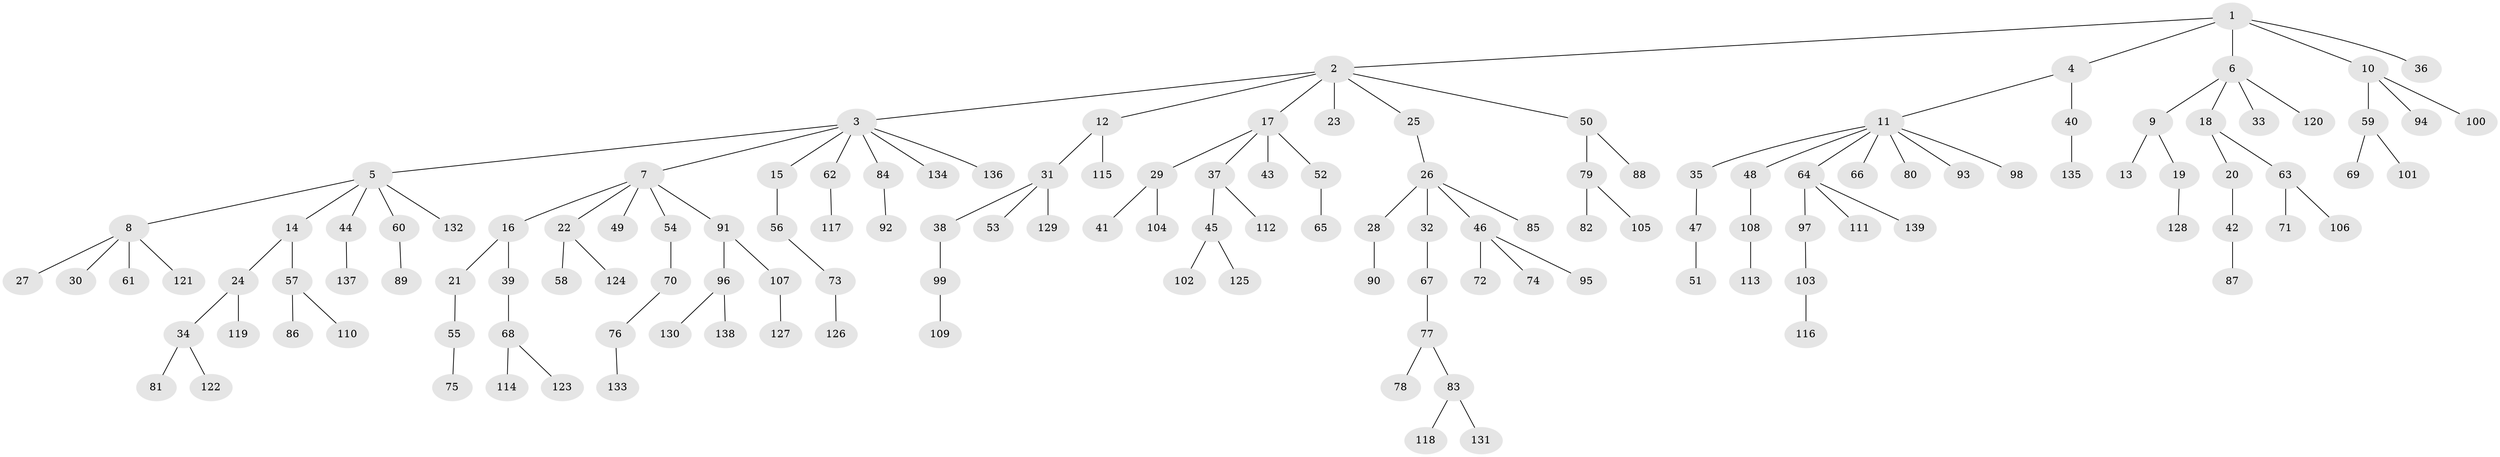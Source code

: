 // Generated by graph-tools (version 1.1) at 2025/02/03/09/25 03:02:30]
// undirected, 139 vertices, 138 edges
graph export_dot {
graph [start="1"]
  node [color=gray90,style=filled];
  1;
  2;
  3;
  4;
  5;
  6;
  7;
  8;
  9;
  10;
  11;
  12;
  13;
  14;
  15;
  16;
  17;
  18;
  19;
  20;
  21;
  22;
  23;
  24;
  25;
  26;
  27;
  28;
  29;
  30;
  31;
  32;
  33;
  34;
  35;
  36;
  37;
  38;
  39;
  40;
  41;
  42;
  43;
  44;
  45;
  46;
  47;
  48;
  49;
  50;
  51;
  52;
  53;
  54;
  55;
  56;
  57;
  58;
  59;
  60;
  61;
  62;
  63;
  64;
  65;
  66;
  67;
  68;
  69;
  70;
  71;
  72;
  73;
  74;
  75;
  76;
  77;
  78;
  79;
  80;
  81;
  82;
  83;
  84;
  85;
  86;
  87;
  88;
  89;
  90;
  91;
  92;
  93;
  94;
  95;
  96;
  97;
  98;
  99;
  100;
  101;
  102;
  103;
  104;
  105;
  106;
  107;
  108;
  109;
  110;
  111;
  112;
  113;
  114;
  115;
  116;
  117;
  118;
  119;
  120;
  121;
  122;
  123;
  124;
  125;
  126;
  127;
  128;
  129;
  130;
  131;
  132;
  133;
  134;
  135;
  136;
  137;
  138;
  139;
  1 -- 2;
  1 -- 4;
  1 -- 6;
  1 -- 10;
  1 -- 36;
  2 -- 3;
  2 -- 12;
  2 -- 17;
  2 -- 23;
  2 -- 25;
  2 -- 50;
  3 -- 5;
  3 -- 7;
  3 -- 15;
  3 -- 62;
  3 -- 84;
  3 -- 134;
  3 -- 136;
  4 -- 11;
  4 -- 40;
  5 -- 8;
  5 -- 14;
  5 -- 44;
  5 -- 60;
  5 -- 132;
  6 -- 9;
  6 -- 18;
  6 -- 33;
  6 -- 120;
  7 -- 16;
  7 -- 22;
  7 -- 49;
  7 -- 54;
  7 -- 91;
  8 -- 27;
  8 -- 30;
  8 -- 61;
  8 -- 121;
  9 -- 13;
  9 -- 19;
  10 -- 59;
  10 -- 94;
  10 -- 100;
  11 -- 35;
  11 -- 48;
  11 -- 64;
  11 -- 66;
  11 -- 80;
  11 -- 93;
  11 -- 98;
  12 -- 31;
  12 -- 115;
  14 -- 24;
  14 -- 57;
  15 -- 56;
  16 -- 21;
  16 -- 39;
  17 -- 29;
  17 -- 37;
  17 -- 43;
  17 -- 52;
  18 -- 20;
  18 -- 63;
  19 -- 128;
  20 -- 42;
  21 -- 55;
  22 -- 58;
  22 -- 124;
  24 -- 34;
  24 -- 119;
  25 -- 26;
  26 -- 28;
  26 -- 32;
  26 -- 46;
  26 -- 85;
  28 -- 90;
  29 -- 41;
  29 -- 104;
  31 -- 38;
  31 -- 53;
  31 -- 129;
  32 -- 67;
  34 -- 81;
  34 -- 122;
  35 -- 47;
  37 -- 45;
  37 -- 112;
  38 -- 99;
  39 -- 68;
  40 -- 135;
  42 -- 87;
  44 -- 137;
  45 -- 102;
  45 -- 125;
  46 -- 72;
  46 -- 74;
  46 -- 95;
  47 -- 51;
  48 -- 108;
  50 -- 79;
  50 -- 88;
  52 -- 65;
  54 -- 70;
  55 -- 75;
  56 -- 73;
  57 -- 86;
  57 -- 110;
  59 -- 69;
  59 -- 101;
  60 -- 89;
  62 -- 117;
  63 -- 71;
  63 -- 106;
  64 -- 97;
  64 -- 111;
  64 -- 139;
  67 -- 77;
  68 -- 114;
  68 -- 123;
  70 -- 76;
  73 -- 126;
  76 -- 133;
  77 -- 78;
  77 -- 83;
  79 -- 82;
  79 -- 105;
  83 -- 118;
  83 -- 131;
  84 -- 92;
  91 -- 96;
  91 -- 107;
  96 -- 130;
  96 -- 138;
  97 -- 103;
  99 -- 109;
  103 -- 116;
  107 -- 127;
  108 -- 113;
}
